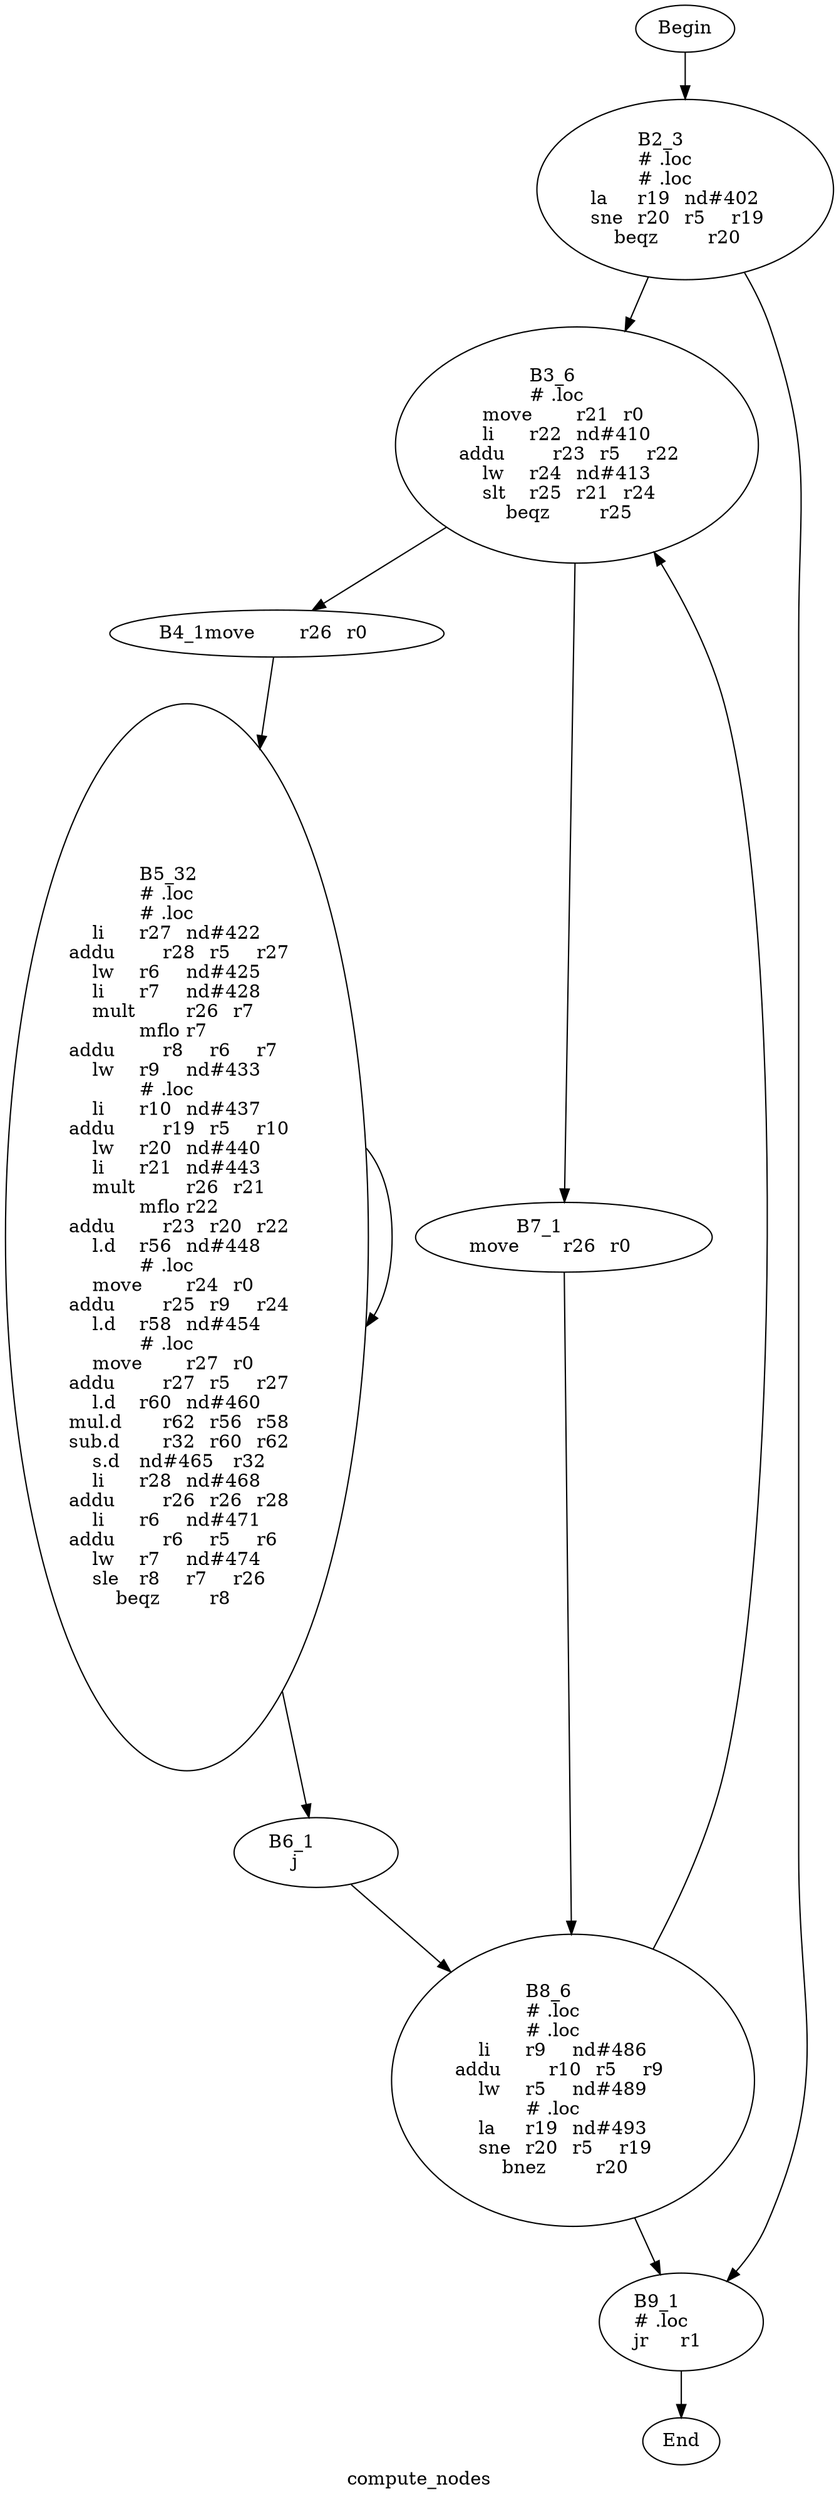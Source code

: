 digraph G{
	label = "compute_nodes"	style = "dashed";
	color = purple;
	Node0 [label = "Begin"];
	Node0 -> {Node2 }
	Node1 [label = "End"];
	Node1 -> {}
	Node2 [label = "B2_3	\n# .loc	\n# .loc	\nla	r19	nd#402	\nsne	r20	r5	r19	\nbeqz	r20	\n"];
	Node2 -> {Node3 Node9 }
	Node3 [label = "B3_6	\n# .loc	\nmove	r21	r0	\nli	r22	nd#410	\naddu	r23	r5	r22	\nlw	r24	nd#413	\nslt	r25	r21	r24	\nbeqz	r25	\n"];
	Node3 -> {Node4 Node7 }
	Node4 [label = "B4_1move	r26	r0	\n"];
	Node4 -> {Node5 }
	Node5 [label = "B5_32	\n# .loc	\n# .loc	\nli	r27	nd#422	\naddu	r28	r5	r27	\nlw	r6	nd#425	\nli	r7	nd#428	\nmult	r26	r7	\nmflo	r7	\naddu	r8	r6	r7	\nlw	r9	nd#433	\n# .loc	\nli	r10	nd#437	\naddu	r19	r5	r10	\nlw	r20	nd#440	\nli	r21	nd#443	\nmult	r26	r21	\nmflo	r22	\naddu	r23	r20	r22	\nl.d	r56	nd#448	\n# .loc	\nmove	r24	r0	\naddu	r25	r9	r24	\nl.d	r58	nd#454	\n# .loc	\nmove	r27	r0	\naddu	r27	r5	r27	\nl.d	r60	nd#460	\nmul.d	r62	r56	r58	\nsub.d	r32	r60	r62	\ns.d	nd#465	r32	\nli	r28	nd#468	\naddu	r26	r26	r28	\nli	r6	nd#471	\naddu	r6	r5	r6	\nlw	r7	nd#474	\nsle	r8	r7	r26	\nbeqz	r8	\n"];
	Node5 -> {Node6 Node5 }
	Node6 [label = "B6_1	\nj	\n"];
	Node6 -> {Node8 }
	Node7 [label = "B7_1	\nmove	r26	r0	\n"];
	Node7 -> {Node8 }
	Node8 [label = "B8_6	\n# .loc	\n# .loc	\nli	r9	nd#486	\naddu	r10	r5	r9	\nlw	r5	nd#489	\n# .loc	\nla	r19	nd#493	\nsne	r20	r5	r19	\nbnez	r20	\n"];
	Node8 -> {Node9 Node3 }
	Node9 [label = "B9_1	\n# .loc	\njr	r1	\n"];
	Node9 -> {Node1 }
}

